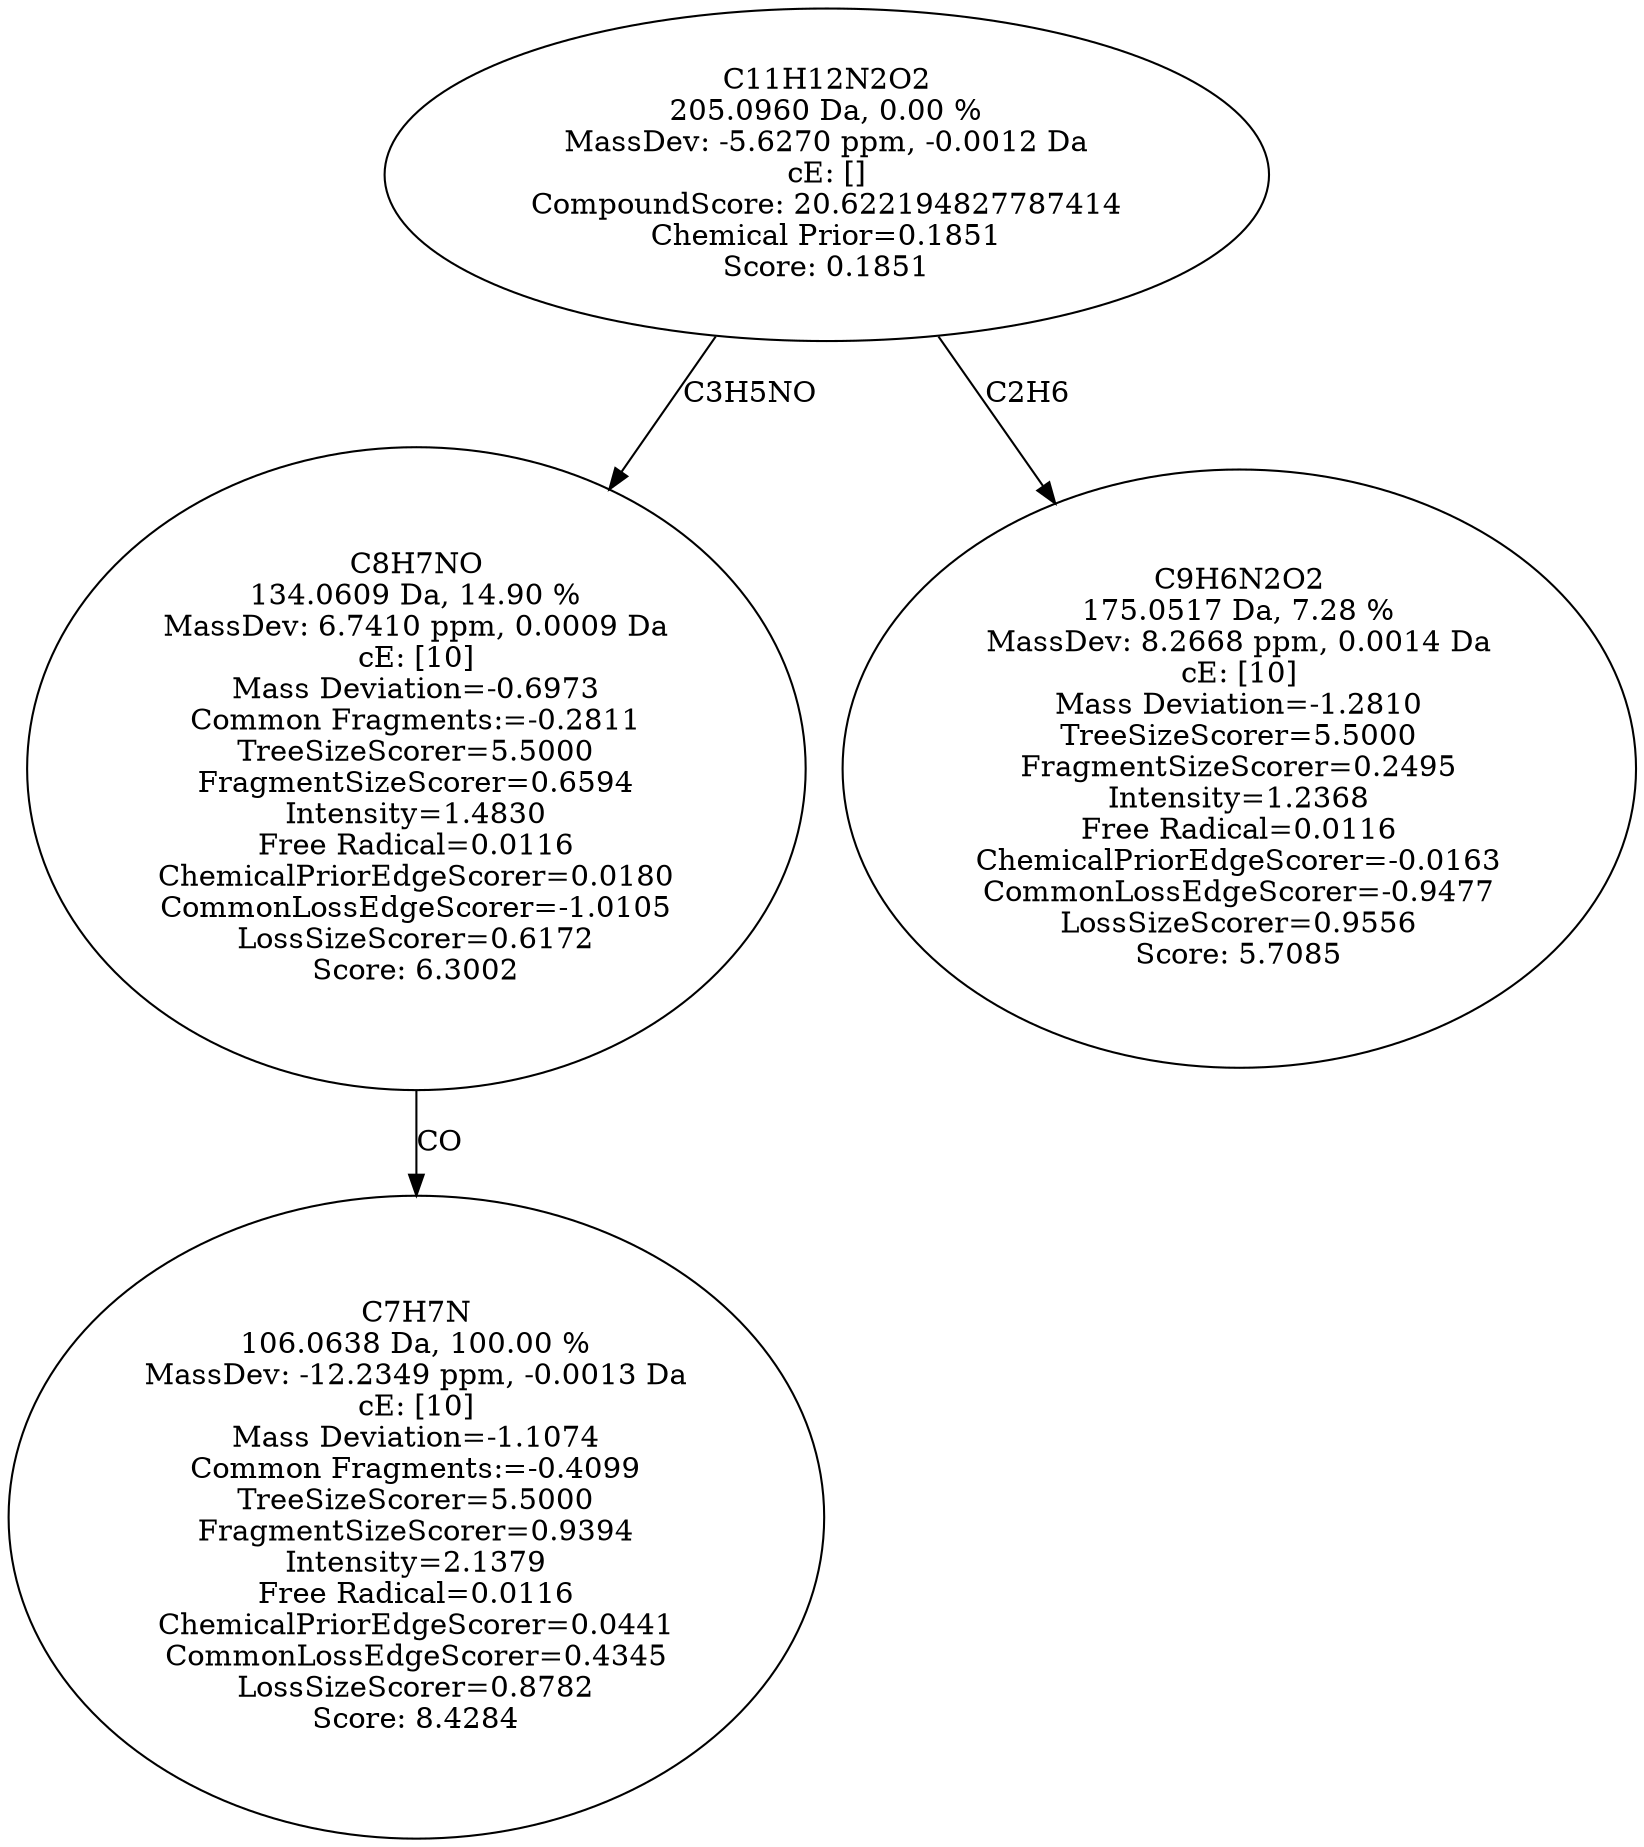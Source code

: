 strict digraph {
v1 [label="C7H7N\n106.0638 Da, 100.00 %\nMassDev: -12.2349 ppm, -0.0013 Da\ncE: [10]\nMass Deviation=-1.1074\nCommon Fragments:=-0.4099\nTreeSizeScorer=5.5000\nFragmentSizeScorer=0.9394\nIntensity=2.1379\nFree Radical=0.0116\nChemicalPriorEdgeScorer=0.0441\nCommonLossEdgeScorer=0.4345\nLossSizeScorer=0.8782\nScore: 8.4284"];
v2 [label="C8H7NO\n134.0609 Da, 14.90 %\nMassDev: 6.7410 ppm, 0.0009 Da\ncE: [10]\nMass Deviation=-0.6973\nCommon Fragments:=-0.2811\nTreeSizeScorer=5.5000\nFragmentSizeScorer=0.6594\nIntensity=1.4830\nFree Radical=0.0116\nChemicalPriorEdgeScorer=0.0180\nCommonLossEdgeScorer=-1.0105\nLossSizeScorer=0.6172\nScore: 6.3002"];
v3 [label="C9H6N2O2\n175.0517 Da, 7.28 %\nMassDev: 8.2668 ppm, 0.0014 Da\ncE: [10]\nMass Deviation=-1.2810\nTreeSizeScorer=5.5000\nFragmentSizeScorer=0.2495\nIntensity=1.2368\nFree Radical=0.0116\nChemicalPriorEdgeScorer=-0.0163\nCommonLossEdgeScorer=-0.9477\nLossSizeScorer=0.9556\nScore: 5.7085"];
v4 [label="C11H12N2O2\n205.0960 Da, 0.00 %\nMassDev: -5.6270 ppm, -0.0012 Da\ncE: []\nCompoundScore: 20.622194827787414\nChemical Prior=0.1851\nScore: 0.1851"];
v2 -> v1 [label="CO"];
v4 -> v2 [label="C3H5NO"];
v4 -> v3 [label="C2H6"];
}
